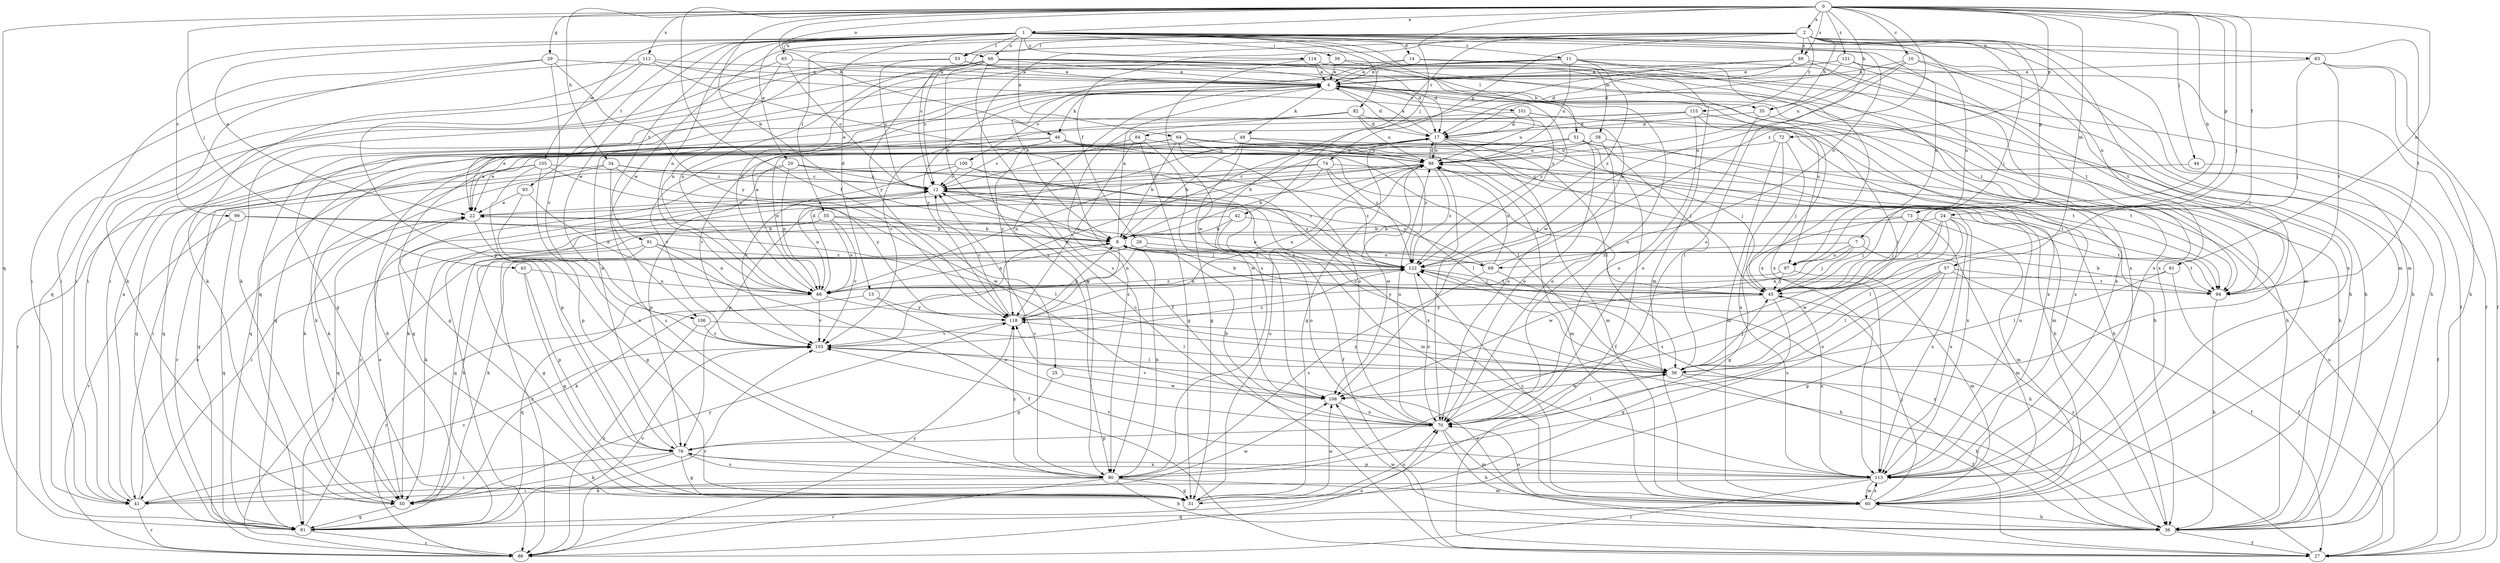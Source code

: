 strict digraph  {
0;
1;
2;
4;
7;
8;
10;
11;
12;
13;
14;
17;
20;
22;
24;
25;
26;
27;
29;
31;
34;
35;
36;
39;
41;
42;
43;
44;
45;
46;
48;
50;
51;
53;
55;
56;
57;
58;
60;
61;
63;
64;
65;
66;
68;
69;
70;
72;
73;
74;
76;
81;
82;
84;
86;
89;
90;
91;
93;
94;
97;
98;
99;
100;
101;
103;
105;
106;
108;
112;
113;
114;
115;
118;
121;
122;
0 -> 1  [label=a];
0 -> 2  [label=a];
0 -> 7  [label=b];
0 -> 8  [label=b];
0 -> 10  [label=c];
0 -> 24  [label=f];
0 -> 25  [label=f];
0 -> 29  [label=g];
0 -> 34  [label=h];
0 -> 35  [label=h];
0 -> 42  [label=j];
0 -> 43  [label=j];
0 -> 44  [label=j];
0 -> 45  [label=j];
0 -> 46  [label=k];
0 -> 57  [label=m];
0 -> 61  [label=n];
0 -> 68  [label=o];
0 -> 72  [label=p];
0 -> 73  [label=p];
0 -> 81  [label=q];
0 -> 89  [label=s];
0 -> 112  [label=x];
0 -> 121  [label=z];
0 -> 122  [label=z];
1 -> 11  [label=c];
1 -> 13  [label=d];
1 -> 14  [label=d];
1 -> 20  [label=e];
1 -> 22  [label=e];
1 -> 39  [label=i];
1 -> 51  [label=l];
1 -> 53  [label=l];
1 -> 58  [label=m];
1 -> 60  [label=m];
1 -> 61  [label=n];
1 -> 63  [label=n];
1 -> 64  [label=n];
1 -> 65  [label=n];
1 -> 66  [label=n];
1 -> 68  [label=o];
1 -> 69  [label=o];
1 -> 82  [label=r];
1 -> 91  [label=t];
1 -> 93  [label=t];
1 -> 97  [label=u];
1 -> 99  [label=v];
1 -> 105  [label=w];
1 -> 106  [label=w];
1 -> 114  [label=y];
2 -> 12  [label=c];
2 -> 26  [label=f];
2 -> 35  [label=h];
2 -> 45  [label=j];
2 -> 53  [label=l];
2 -> 55  [label=l];
2 -> 56  [label=l];
2 -> 60  [label=m];
2 -> 73  [label=p];
2 -> 74  [label=p];
2 -> 84  [label=r];
2 -> 89  [label=s];
2 -> 90  [label=s];
2 -> 94  [label=t];
2 -> 97  [label=u];
2 -> 106  [label=w];
2 -> 115  [label=y];
4 -> 17  [label=d];
4 -> 35  [label=h];
4 -> 46  [label=k];
4 -> 48  [label=k];
4 -> 90  [label=s];
4 -> 97  [label=u];
4 -> 100  [label=v];
4 -> 101  [label=v];
4 -> 113  [label=x];
4 -> 118  [label=y];
4 -> 122  [label=z];
7 -> 45  [label=j];
7 -> 60  [label=m];
7 -> 97  [label=u];
7 -> 108  [label=w];
7 -> 122  [label=z];
8 -> 4  [label=a];
8 -> 66  [label=n];
8 -> 69  [label=o];
8 -> 86  [label=r];
8 -> 118  [label=y];
8 -> 122  [label=z];
10 -> 4  [label=a];
10 -> 36  [label=h];
10 -> 94  [label=t];
10 -> 98  [label=u];
10 -> 108  [label=w];
11 -> 4  [label=a];
11 -> 8  [label=b];
11 -> 60  [label=m];
11 -> 81  [label=q];
11 -> 94  [label=t];
11 -> 98  [label=u];
11 -> 113  [label=x];
11 -> 122  [label=z];
12 -> 22  [label=e];
12 -> 60  [label=m];
12 -> 66  [label=n];
12 -> 122  [label=z];
13 -> 70  [label=o];
13 -> 86  [label=r];
13 -> 118  [label=y];
14 -> 4  [label=a];
14 -> 60  [label=m];
14 -> 66  [label=n];
14 -> 113  [label=x];
17 -> 4  [label=a];
17 -> 8  [label=b];
17 -> 31  [label=g];
17 -> 56  [label=l];
17 -> 60  [label=m];
17 -> 70  [label=o];
17 -> 98  [label=u];
20 -> 12  [label=c];
20 -> 31  [label=g];
20 -> 56  [label=l];
20 -> 66  [label=n];
20 -> 76  [label=p];
20 -> 122  [label=z];
22 -> 8  [label=b];
22 -> 12  [label=c];
22 -> 31  [label=g];
22 -> 81  [label=q];
24 -> 8  [label=b];
24 -> 45  [label=j];
24 -> 56  [label=l];
24 -> 90  [label=s];
24 -> 94  [label=t];
24 -> 108  [label=w];
24 -> 113  [label=x];
25 -> 76  [label=p];
25 -> 108  [label=w];
26 -> 50  [label=k];
26 -> 66  [label=n];
26 -> 94  [label=t];
26 -> 122  [label=z];
27 -> 98  [label=u];
27 -> 118  [label=y];
27 -> 122  [label=z];
29 -> 4  [label=a];
29 -> 50  [label=k];
29 -> 81  [label=q];
29 -> 103  [label=v];
29 -> 118  [label=y];
31 -> 70  [label=o];
31 -> 98  [label=u];
31 -> 108  [label=w];
34 -> 12  [label=c];
34 -> 41  [label=i];
34 -> 50  [label=k];
34 -> 90  [label=s];
34 -> 94  [label=t];
34 -> 118  [label=y];
35 -> 17  [label=d];
35 -> 36  [label=h];
35 -> 70  [label=o];
36 -> 27  [label=f];
36 -> 108  [label=w];
36 -> 122  [label=z];
39 -> 4  [label=a];
39 -> 36  [label=h];
39 -> 41  [label=i];
39 -> 70  [label=o];
41 -> 4  [label=a];
41 -> 22  [label=e];
41 -> 86  [label=r];
41 -> 103  [label=v];
41 -> 108  [label=w];
42 -> 8  [label=b];
42 -> 45  [label=j];
42 -> 70  [label=o];
42 -> 81  [label=q];
43 -> 31  [label=g];
43 -> 66  [label=n];
43 -> 76  [label=p];
44 -> 12  [label=c];
44 -> 27  [label=f];
45 -> 8  [label=b];
45 -> 81  [label=q];
45 -> 113  [label=x];
45 -> 118  [label=y];
46 -> 12  [label=c];
46 -> 56  [label=l];
46 -> 81  [label=q];
46 -> 94  [label=t];
46 -> 98  [label=u];
46 -> 103  [label=v];
46 -> 118  [label=y];
46 -> 122  [label=z];
48 -> 8  [label=b];
48 -> 31  [label=g];
48 -> 45  [label=j];
48 -> 66  [label=n];
48 -> 98  [label=u];
50 -> 8  [label=b];
50 -> 22  [label=e];
50 -> 81  [label=q];
50 -> 118  [label=y];
51 -> 22  [label=e];
51 -> 27  [label=f];
51 -> 31  [label=g];
51 -> 56  [label=l];
51 -> 70  [label=o];
51 -> 81  [label=q];
51 -> 94  [label=t];
51 -> 98  [label=u];
53 -> 4  [label=a];
53 -> 12  [label=c];
53 -> 36  [label=h];
53 -> 41  [label=i];
55 -> 8  [label=b];
55 -> 41  [label=i];
55 -> 45  [label=j];
55 -> 50  [label=k];
55 -> 66  [label=n];
55 -> 103  [label=v];
56 -> 12  [label=c];
56 -> 27  [label=f];
56 -> 36  [label=h];
56 -> 45  [label=j];
56 -> 108  [label=w];
56 -> 118  [label=y];
57 -> 27  [label=f];
57 -> 31  [label=g];
57 -> 56  [label=l];
57 -> 70  [label=o];
57 -> 90  [label=s];
57 -> 94  [label=t];
58 -> 22  [label=e];
58 -> 36  [label=h];
58 -> 70  [label=o];
58 -> 98  [label=u];
60 -> 36  [label=h];
60 -> 45  [label=j];
60 -> 70  [label=o];
60 -> 81  [label=q];
60 -> 113  [label=x];
60 -> 122  [label=z];
61 -> 27  [label=f];
61 -> 56  [label=l];
61 -> 66  [label=n];
63 -> 4  [label=a];
63 -> 27  [label=f];
63 -> 36  [label=h];
63 -> 45  [label=j];
63 -> 94  [label=t];
64 -> 8  [label=b];
64 -> 36  [label=h];
64 -> 45  [label=j];
64 -> 50  [label=k];
64 -> 60  [label=m];
64 -> 70  [label=o];
64 -> 81  [label=q];
64 -> 86  [label=r];
64 -> 98  [label=u];
64 -> 103  [label=v];
64 -> 122  [label=z];
65 -> 4  [label=a];
65 -> 12  [label=c];
65 -> 41  [label=i];
65 -> 66  [label=n];
66 -> 4  [label=a];
66 -> 17  [label=d];
66 -> 36  [label=h];
66 -> 81  [label=q];
66 -> 103  [label=v];
66 -> 122  [label=z];
68 -> 4  [label=a];
68 -> 8  [label=b];
68 -> 12  [label=c];
68 -> 17  [label=d];
68 -> 27  [label=f];
68 -> 50  [label=k];
68 -> 66  [label=n];
68 -> 90  [label=s];
68 -> 94  [label=t];
68 -> 113  [label=x];
68 -> 118  [label=y];
69 -> 4  [label=a];
69 -> 12  [label=c];
69 -> 22  [label=e];
69 -> 36  [label=h];
69 -> 90  [label=s];
69 -> 98  [label=u];
70 -> 8  [label=b];
70 -> 12  [label=c];
70 -> 36  [label=h];
70 -> 56  [label=l];
70 -> 60  [label=m];
70 -> 76  [label=p];
70 -> 98  [label=u];
72 -> 45  [label=j];
72 -> 60  [label=m];
72 -> 98  [label=u];
72 -> 113  [label=x];
73 -> 8  [label=b];
73 -> 31  [label=g];
73 -> 45  [label=j];
73 -> 60  [label=m];
73 -> 113  [label=x];
74 -> 8  [label=b];
74 -> 12  [label=c];
74 -> 45  [label=j];
74 -> 66  [label=n];
74 -> 113  [label=x];
74 -> 122  [label=z];
76 -> 4  [label=a];
76 -> 31  [label=g];
76 -> 41  [label=i];
76 -> 50  [label=k];
76 -> 90  [label=s];
76 -> 113  [label=x];
81 -> 12  [label=c];
81 -> 17  [label=d];
81 -> 86  [label=r];
81 -> 103  [label=v];
82 -> 17  [label=d];
82 -> 31  [label=g];
82 -> 36  [label=h];
82 -> 90  [label=s];
82 -> 98  [label=u];
84 -> 12  [label=c];
84 -> 31  [label=g];
84 -> 98  [label=u];
84 -> 108  [label=w];
84 -> 118  [label=y];
86 -> 70  [label=o];
86 -> 103  [label=v];
86 -> 118  [label=y];
89 -> 4  [label=a];
89 -> 17  [label=d];
89 -> 36  [label=h];
89 -> 90  [label=s];
89 -> 113  [label=x];
90 -> 8  [label=b];
90 -> 12  [label=c];
90 -> 31  [label=g];
90 -> 36  [label=h];
90 -> 50  [label=k];
90 -> 60  [label=m];
90 -> 86  [label=r];
90 -> 118  [label=y];
91 -> 27  [label=f];
91 -> 31  [label=g];
91 -> 66  [label=n];
91 -> 86  [label=r];
91 -> 122  [label=z];
93 -> 22  [label=e];
93 -> 66  [label=n];
93 -> 76  [label=p];
94 -> 8  [label=b];
94 -> 36  [label=h];
97 -> 45  [label=j];
97 -> 60  [label=m];
97 -> 118  [label=y];
98 -> 12  [label=c];
98 -> 17  [label=d];
98 -> 50  [label=k];
98 -> 60  [label=m];
98 -> 70  [label=o];
98 -> 76  [label=p];
98 -> 86  [label=r];
98 -> 108  [label=w];
98 -> 122  [label=z];
99 -> 8  [label=b];
99 -> 56  [label=l];
99 -> 81  [label=q];
99 -> 86  [label=r];
100 -> 12  [label=c];
100 -> 27  [label=f];
100 -> 86  [label=r];
100 -> 103  [label=v];
100 -> 113  [label=x];
101 -> 17  [label=d];
101 -> 36  [label=h];
101 -> 81  [label=q];
101 -> 98  [label=u];
101 -> 113  [label=x];
103 -> 17  [label=d];
103 -> 56  [label=l];
103 -> 122  [label=z];
105 -> 12  [label=c];
105 -> 50  [label=k];
105 -> 76  [label=p];
105 -> 81  [label=q];
105 -> 90  [label=s];
105 -> 108  [label=w];
106 -> 56  [label=l];
106 -> 86  [label=r];
106 -> 103  [label=v];
108 -> 70  [label=o];
108 -> 103  [label=v];
112 -> 4  [label=a];
112 -> 27  [label=f];
112 -> 41  [label=i];
112 -> 50  [label=k];
112 -> 76  [label=p];
112 -> 122  [label=z];
113 -> 41  [label=i];
113 -> 60  [label=m];
113 -> 76  [label=p];
113 -> 86  [label=r];
113 -> 98  [label=u];
113 -> 103  [label=v];
114 -> 4  [label=a];
114 -> 17  [label=d];
114 -> 41  [label=i];
114 -> 108  [label=w];
114 -> 113  [label=x];
115 -> 17  [label=d];
115 -> 22  [label=e];
115 -> 56  [label=l];
115 -> 70  [label=o];
115 -> 103  [label=v];
115 -> 113  [label=x];
118 -> 8  [label=b];
118 -> 12  [label=c];
118 -> 98  [label=u];
118 -> 103  [label=v];
121 -> 4  [label=a];
121 -> 17  [label=d];
121 -> 22  [label=e];
121 -> 27  [label=f];
121 -> 70  [label=o];
121 -> 113  [label=x];
122 -> 45  [label=j];
122 -> 50  [label=k];
122 -> 66  [label=n];
122 -> 70  [label=o];
122 -> 94  [label=t];
}
